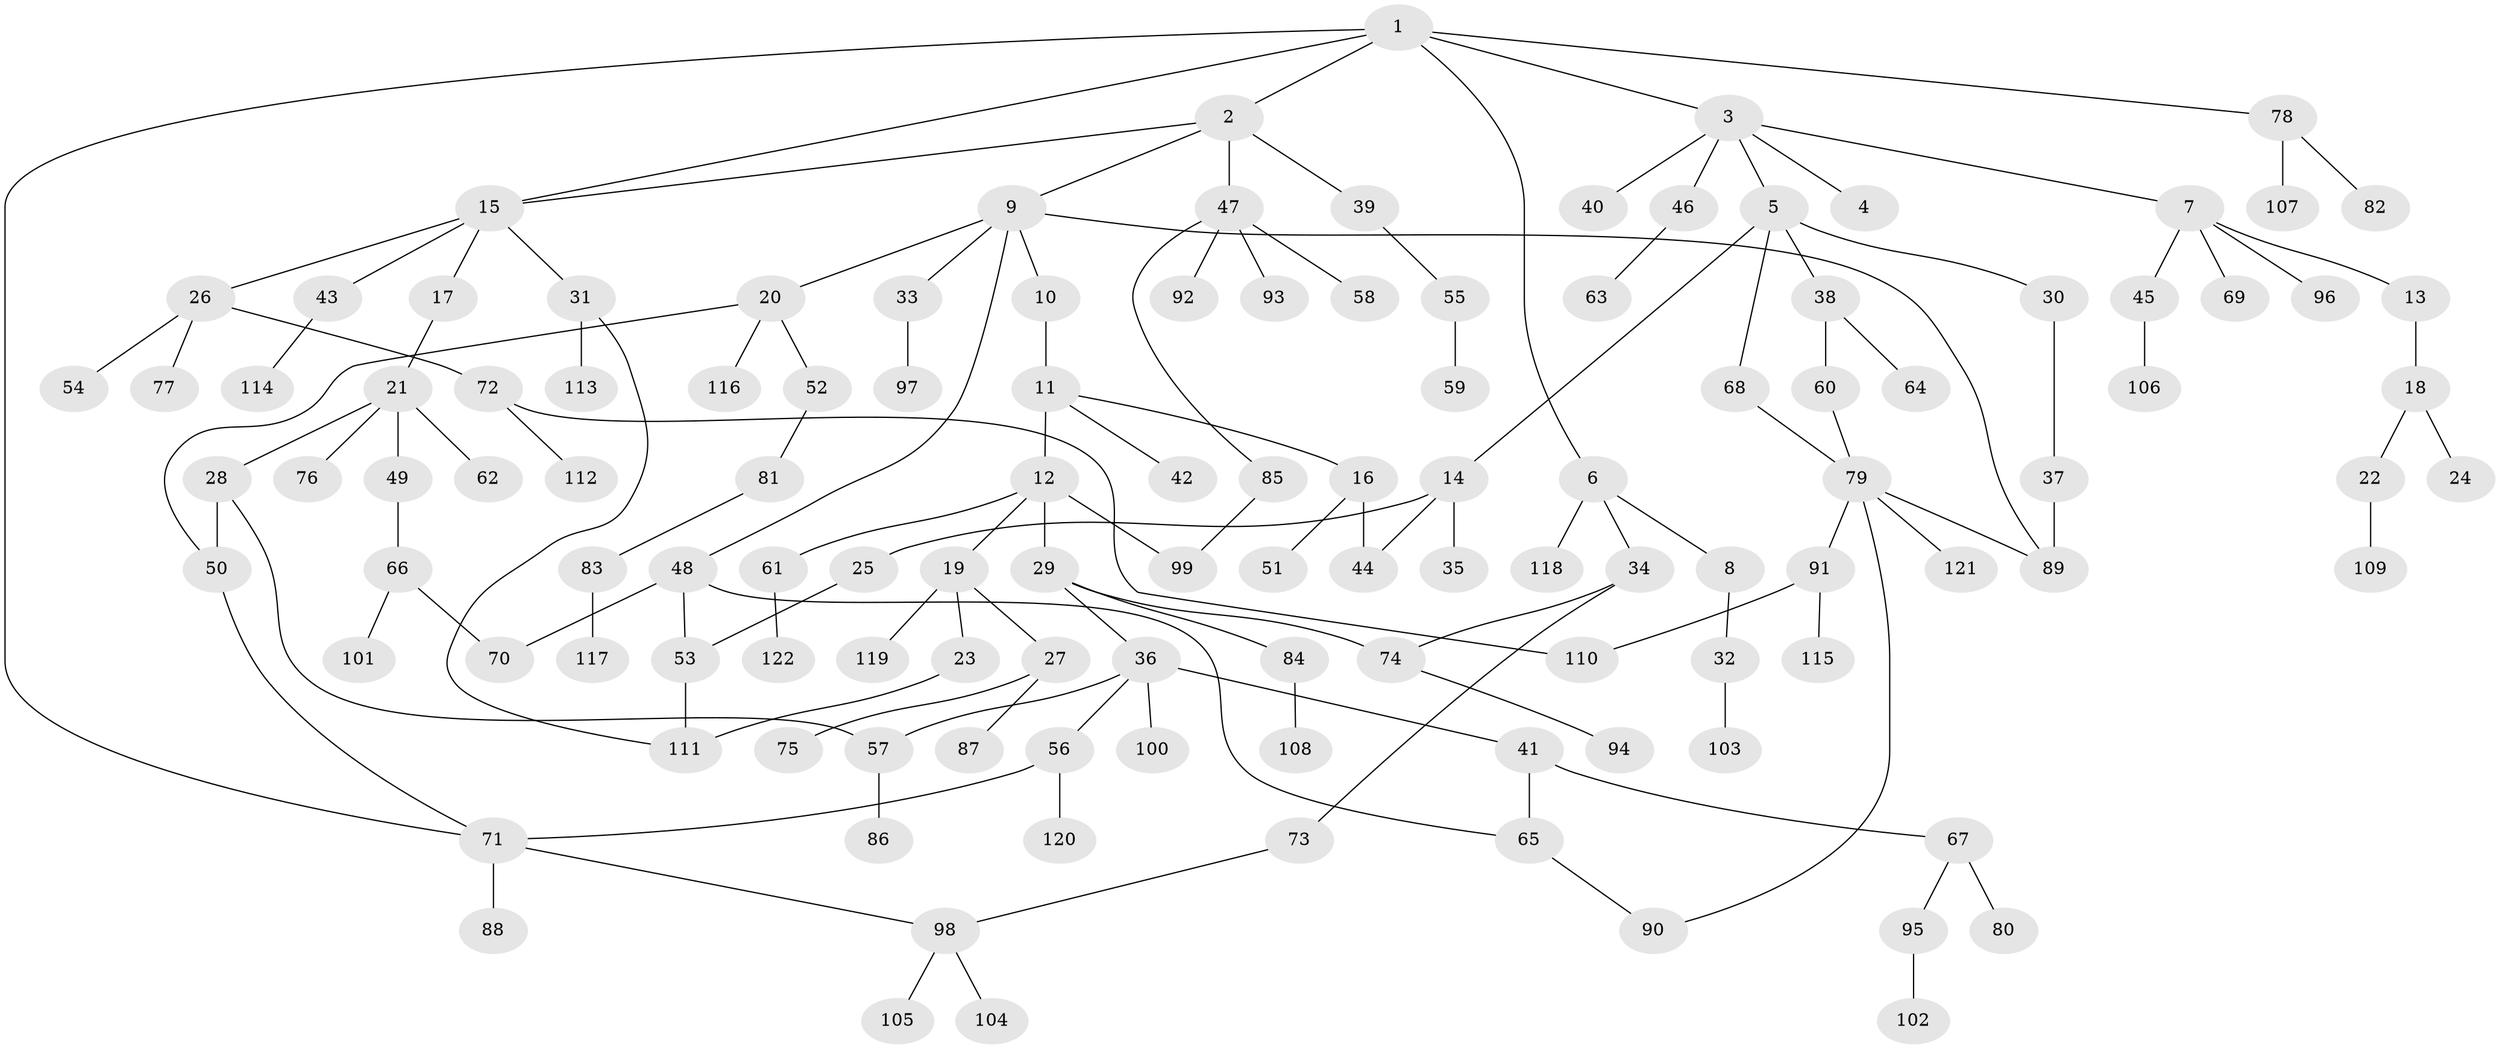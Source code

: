 // Generated by graph-tools (version 1.1) at 2025/13/03/09/25 04:13:33]
// undirected, 122 vertices, 140 edges
graph export_dot {
graph [start="1"]
  node [color=gray90,style=filled];
  1;
  2;
  3;
  4;
  5;
  6;
  7;
  8;
  9;
  10;
  11;
  12;
  13;
  14;
  15;
  16;
  17;
  18;
  19;
  20;
  21;
  22;
  23;
  24;
  25;
  26;
  27;
  28;
  29;
  30;
  31;
  32;
  33;
  34;
  35;
  36;
  37;
  38;
  39;
  40;
  41;
  42;
  43;
  44;
  45;
  46;
  47;
  48;
  49;
  50;
  51;
  52;
  53;
  54;
  55;
  56;
  57;
  58;
  59;
  60;
  61;
  62;
  63;
  64;
  65;
  66;
  67;
  68;
  69;
  70;
  71;
  72;
  73;
  74;
  75;
  76;
  77;
  78;
  79;
  80;
  81;
  82;
  83;
  84;
  85;
  86;
  87;
  88;
  89;
  90;
  91;
  92;
  93;
  94;
  95;
  96;
  97;
  98;
  99;
  100;
  101;
  102;
  103;
  104;
  105;
  106;
  107;
  108;
  109;
  110;
  111;
  112;
  113;
  114;
  115;
  116;
  117;
  118;
  119;
  120;
  121;
  122;
  1 -- 2;
  1 -- 3;
  1 -- 6;
  1 -- 15;
  1 -- 71;
  1 -- 78;
  2 -- 9;
  2 -- 39;
  2 -- 47;
  2 -- 15;
  3 -- 4;
  3 -- 5;
  3 -- 7;
  3 -- 40;
  3 -- 46;
  5 -- 14;
  5 -- 30;
  5 -- 38;
  5 -- 68;
  6 -- 8;
  6 -- 34;
  6 -- 118;
  7 -- 13;
  7 -- 45;
  7 -- 69;
  7 -- 96;
  8 -- 32;
  9 -- 10;
  9 -- 20;
  9 -- 33;
  9 -- 48;
  9 -- 89;
  10 -- 11;
  11 -- 12;
  11 -- 16;
  11 -- 42;
  12 -- 19;
  12 -- 29;
  12 -- 61;
  12 -- 99;
  13 -- 18;
  14 -- 25;
  14 -- 35;
  14 -- 44;
  15 -- 17;
  15 -- 26;
  15 -- 31;
  15 -- 43;
  16 -- 51;
  16 -- 44;
  17 -- 21;
  18 -- 22;
  18 -- 24;
  19 -- 23;
  19 -- 27;
  19 -- 119;
  20 -- 50;
  20 -- 52;
  20 -- 116;
  21 -- 28;
  21 -- 49;
  21 -- 62;
  21 -- 76;
  22 -- 109;
  23 -- 111;
  25 -- 53;
  26 -- 54;
  26 -- 72;
  26 -- 77;
  27 -- 75;
  27 -- 87;
  28 -- 50;
  28 -- 57;
  29 -- 36;
  29 -- 84;
  29 -- 74;
  30 -- 37;
  31 -- 113;
  31 -- 111;
  32 -- 103;
  33 -- 97;
  34 -- 73;
  34 -- 74;
  36 -- 41;
  36 -- 56;
  36 -- 57;
  36 -- 100;
  37 -- 89;
  38 -- 60;
  38 -- 64;
  39 -- 55;
  41 -- 67;
  41 -- 65;
  43 -- 114;
  45 -- 106;
  46 -- 63;
  47 -- 58;
  47 -- 85;
  47 -- 92;
  47 -- 93;
  48 -- 53;
  48 -- 65;
  48 -- 70;
  49 -- 66;
  50 -- 71;
  52 -- 81;
  53 -- 111;
  55 -- 59;
  56 -- 120;
  56 -- 71;
  57 -- 86;
  60 -- 79;
  61 -- 122;
  65 -- 90;
  66 -- 70;
  66 -- 101;
  67 -- 80;
  67 -- 95;
  68 -- 79;
  71 -- 88;
  71 -- 98;
  72 -- 112;
  72 -- 110;
  73 -- 98;
  74 -- 94;
  78 -- 82;
  78 -- 107;
  79 -- 89;
  79 -- 90;
  79 -- 91;
  79 -- 121;
  81 -- 83;
  83 -- 117;
  84 -- 108;
  85 -- 99;
  91 -- 110;
  91 -- 115;
  95 -- 102;
  98 -- 104;
  98 -- 105;
}
